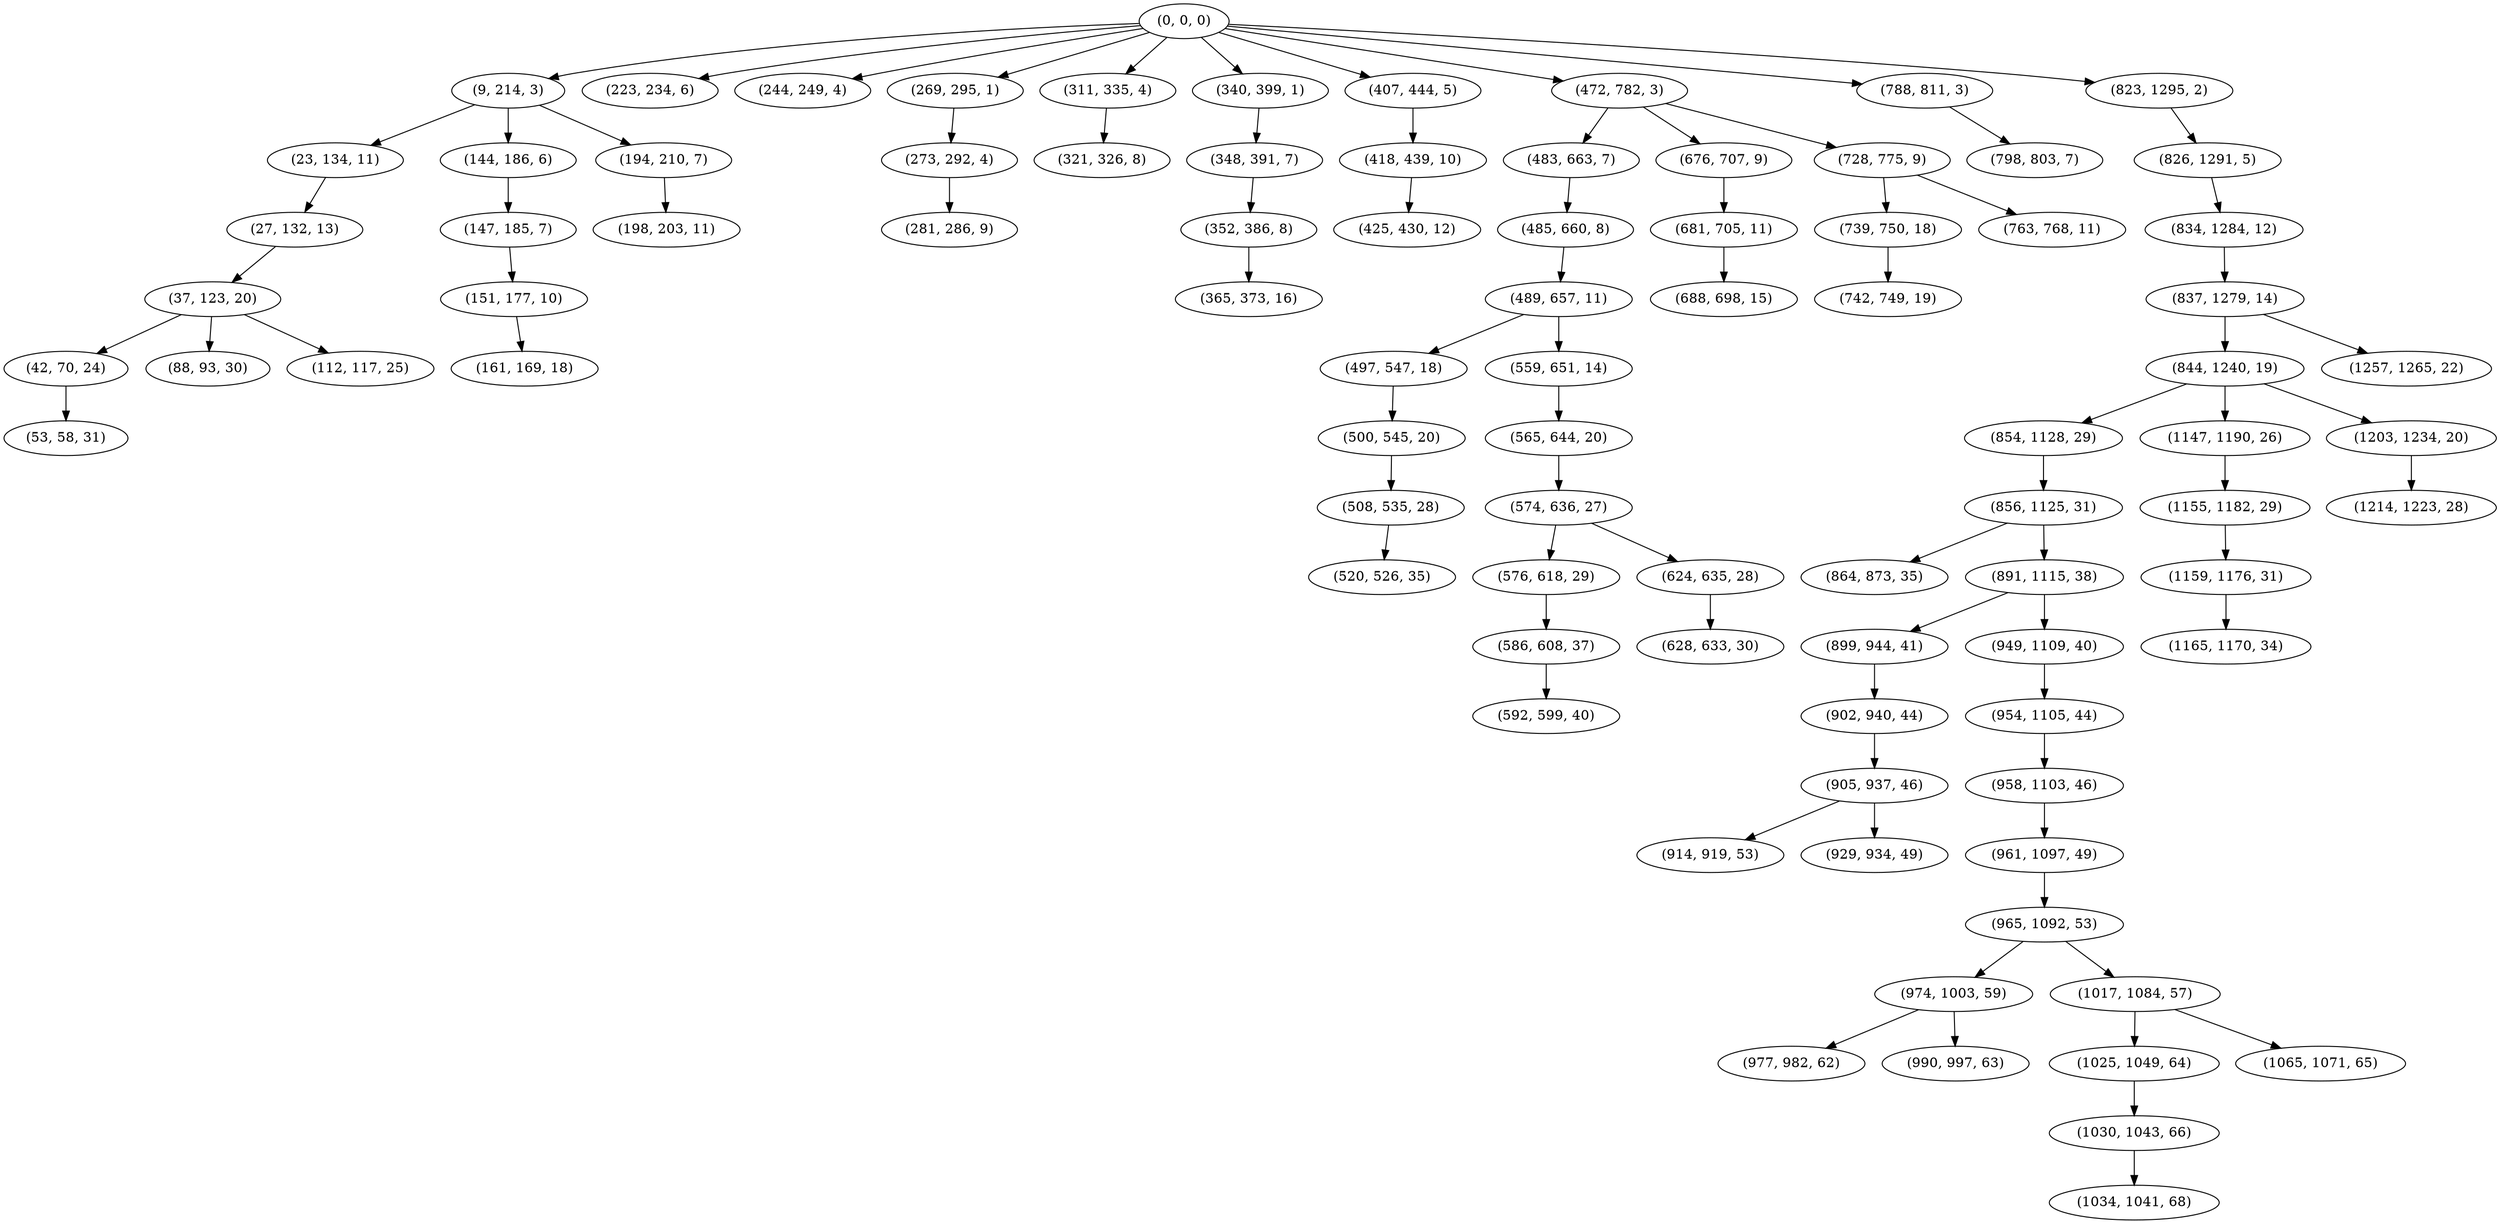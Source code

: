 digraph tree {
    "(0, 0, 0)";
    "(9, 214, 3)";
    "(23, 134, 11)";
    "(27, 132, 13)";
    "(37, 123, 20)";
    "(42, 70, 24)";
    "(53, 58, 31)";
    "(88, 93, 30)";
    "(112, 117, 25)";
    "(144, 186, 6)";
    "(147, 185, 7)";
    "(151, 177, 10)";
    "(161, 169, 18)";
    "(194, 210, 7)";
    "(198, 203, 11)";
    "(223, 234, 6)";
    "(244, 249, 4)";
    "(269, 295, 1)";
    "(273, 292, 4)";
    "(281, 286, 9)";
    "(311, 335, 4)";
    "(321, 326, 8)";
    "(340, 399, 1)";
    "(348, 391, 7)";
    "(352, 386, 8)";
    "(365, 373, 16)";
    "(407, 444, 5)";
    "(418, 439, 10)";
    "(425, 430, 12)";
    "(472, 782, 3)";
    "(483, 663, 7)";
    "(485, 660, 8)";
    "(489, 657, 11)";
    "(497, 547, 18)";
    "(500, 545, 20)";
    "(508, 535, 28)";
    "(520, 526, 35)";
    "(559, 651, 14)";
    "(565, 644, 20)";
    "(574, 636, 27)";
    "(576, 618, 29)";
    "(586, 608, 37)";
    "(592, 599, 40)";
    "(624, 635, 28)";
    "(628, 633, 30)";
    "(676, 707, 9)";
    "(681, 705, 11)";
    "(688, 698, 15)";
    "(728, 775, 9)";
    "(739, 750, 18)";
    "(742, 749, 19)";
    "(763, 768, 11)";
    "(788, 811, 3)";
    "(798, 803, 7)";
    "(823, 1295, 2)";
    "(826, 1291, 5)";
    "(834, 1284, 12)";
    "(837, 1279, 14)";
    "(844, 1240, 19)";
    "(854, 1128, 29)";
    "(856, 1125, 31)";
    "(864, 873, 35)";
    "(891, 1115, 38)";
    "(899, 944, 41)";
    "(902, 940, 44)";
    "(905, 937, 46)";
    "(914, 919, 53)";
    "(929, 934, 49)";
    "(949, 1109, 40)";
    "(954, 1105, 44)";
    "(958, 1103, 46)";
    "(961, 1097, 49)";
    "(965, 1092, 53)";
    "(974, 1003, 59)";
    "(977, 982, 62)";
    "(990, 997, 63)";
    "(1017, 1084, 57)";
    "(1025, 1049, 64)";
    "(1030, 1043, 66)";
    "(1034, 1041, 68)";
    "(1065, 1071, 65)";
    "(1147, 1190, 26)";
    "(1155, 1182, 29)";
    "(1159, 1176, 31)";
    "(1165, 1170, 34)";
    "(1203, 1234, 20)";
    "(1214, 1223, 28)";
    "(1257, 1265, 22)";
    "(0, 0, 0)" -> "(9, 214, 3)";
    "(0, 0, 0)" -> "(223, 234, 6)";
    "(0, 0, 0)" -> "(244, 249, 4)";
    "(0, 0, 0)" -> "(269, 295, 1)";
    "(0, 0, 0)" -> "(311, 335, 4)";
    "(0, 0, 0)" -> "(340, 399, 1)";
    "(0, 0, 0)" -> "(407, 444, 5)";
    "(0, 0, 0)" -> "(472, 782, 3)";
    "(0, 0, 0)" -> "(788, 811, 3)";
    "(0, 0, 0)" -> "(823, 1295, 2)";
    "(9, 214, 3)" -> "(23, 134, 11)";
    "(9, 214, 3)" -> "(144, 186, 6)";
    "(9, 214, 3)" -> "(194, 210, 7)";
    "(23, 134, 11)" -> "(27, 132, 13)";
    "(27, 132, 13)" -> "(37, 123, 20)";
    "(37, 123, 20)" -> "(42, 70, 24)";
    "(37, 123, 20)" -> "(88, 93, 30)";
    "(37, 123, 20)" -> "(112, 117, 25)";
    "(42, 70, 24)" -> "(53, 58, 31)";
    "(144, 186, 6)" -> "(147, 185, 7)";
    "(147, 185, 7)" -> "(151, 177, 10)";
    "(151, 177, 10)" -> "(161, 169, 18)";
    "(194, 210, 7)" -> "(198, 203, 11)";
    "(269, 295, 1)" -> "(273, 292, 4)";
    "(273, 292, 4)" -> "(281, 286, 9)";
    "(311, 335, 4)" -> "(321, 326, 8)";
    "(340, 399, 1)" -> "(348, 391, 7)";
    "(348, 391, 7)" -> "(352, 386, 8)";
    "(352, 386, 8)" -> "(365, 373, 16)";
    "(407, 444, 5)" -> "(418, 439, 10)";
    "(418, 439, 10)" -> "(425, 430, 12)";
    "(472, 782, 3)" -> "(483, 663, 7)";
    "(472, 782, 3)" -> "(676, 707, 9)";
    "(472, 782, 3)" -> "(728, 775, 9)";
    "(483, 663, 7)" -> "(485, 660, 8)";
    "(485, 660, 8)" -> "(489, 657, 11)";
    "(489, 657, 11)" -> "(497, 547, 18)";
    "(489, 657, 11)" -> "(559, 651, 14)";
    "(497, 547, 18)" -> "(500, 545, 20)";
    "(500, 545, 20)" -> "(508, 535, 28)";
    "(508, 535, 28)" -> "(520, 526, 35)";
    "(559, 651, 14)" -> "(565, 644, 20)";
    "(565, 644, 20)" -> "(574, 636, 27)";
    "(574, 636, 27)" -> "(576, 618, 29)";
    "(574, 636, 27)" -> "(624, 635, 28)";
    "(576, 618, 29)" -> "(586, 608, 37)";
    "(586, 608, 37)" -> "(592, 599, 40)";
    "(624, 635, 28)" -> "(628, 633, 30)";
    "(676, 707, 9)" -> "(681, 705, 11)";
    "(681, 705, 11)" -> "(688, 698, 15)";
    "(728, 775, 9)" -> "(739, 750, 18)";
    "(728, 775, 9)" -> "(763, 768, 11)";
    "(739, 750, 18)" -> "(742, 749, 19)";
    "(788, 811, 3)" -> "(798, 803, 7)";
    "(823, 1295, 2)" -> "(826, 1291, 5)";
    "(826, 1291, 5)" -> "(834, 1284, 12)";
    "(834, 1284, 12)" -> "(837, 1279, 14)";
    "(837, 1279, 14)" -> "(844, 1240, 19)";
    "(837, 1279, 14)" -> "(1257, 1265, 22)";
    "(844, 1240, 19)" -> "(854, 1128, 29)";
    "(844, 1240, 19)" -> "(1147, 1190, 26)";
    "(844, 1240, 19)" -> "(1203, 1234, 20)";
    "(854, 1128, 29)" -> "(856, 1125, 31)";
    "(856, 1125, 31)" -> "(864, 873, 35)";
    "(856, 1125, 31)" -> "(891, 1115, 38)";
    "(891, 1115, 38)" -> "(899, 944, 41)";
    "(891, 1115, 38)" -> "(949, 1109, 40)";
    "(899, 944, 41)" -> "(902, 940, 44)";
    "(902, 940, 44)" -> "(905, 937, 46)";
    "(905, 937, 46)" -> "(914, 919, 53)";
    "(905, 937, 46)" -> "(929, 934, 49)";
    "(949, 1109, 40)" -> "(954, 1105, 44)";
    "(954, 1105, 44)" -> "(958, 1103, 46)";
    "(958, 1103, 46)" -> "(961, 1097, 49)";
    "(961, 1097, 49)" -> "(965, 1092, 53)";
    "(965, 1092, 53)" -> "(974, 1003, 59)";
    "(965, 1092, 53)" -> "(1017, 1084, 57)";
    "(974, 1003, 59)" -> "(977, 982, 62)";
    "(974, 1003, 59)" -> "(990, 997, 63)";
    "(1017, 1084, 57)" -> "(1025, 1049, 64)";
    "(1017, 1084, 57)" -> "(1065, 1071, 65)";
    "(1025, 1049, 64)" -> "(1030, 1043, 66)";
    "(1030, 1043, 66)" -> "(1034, 1041, 68)";
    "(1147, 1190, 26)" -> "(1155, 1182, 29)";
    "(1155, 1182, 29)" -> "(1159, 1176, 31)";
    "(1159, 1176, 31)" -> "(1165, 1170, 34)";
    "(1203, 1234, 20)" -> "(1214, 1223, 28)";
}
